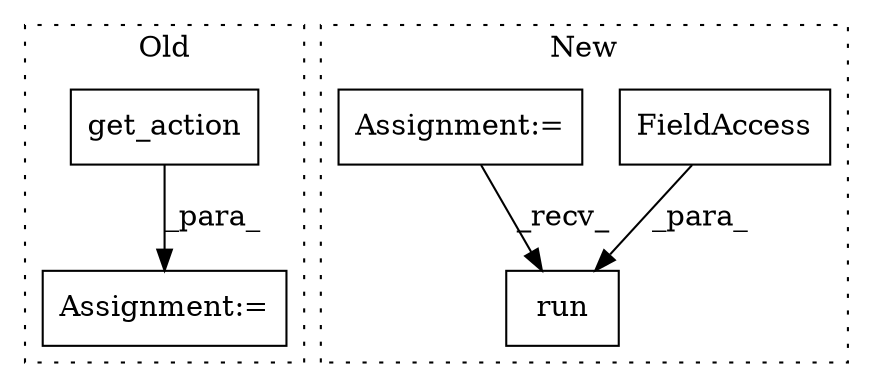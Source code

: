 digraph G {
subgraph cluster0 {
1 [label="get_action" a="32" s="1579,1595" l="11,1" shape="box"];
3 [label="Assignment:=" a="7" s="1572" l="1" shape="box"];
label = "Old";
style="dotted";
}
subgraph cluster1 {
2 [label="run" a="32" s="1839,1865" l="4,1" shape="box"];
4 [label="FieldAccess" a="22" s="1849" l="16" shape="box"];
5 [label="Assignment:=" a="7" s="1508" l="1" shape="box"];
label = "New";
style="dotted";
}
1 -> 3 [label="_para_"];
4 -> 2 [label="_para_"];
5 -> 2 [label="_recv_"];
}
